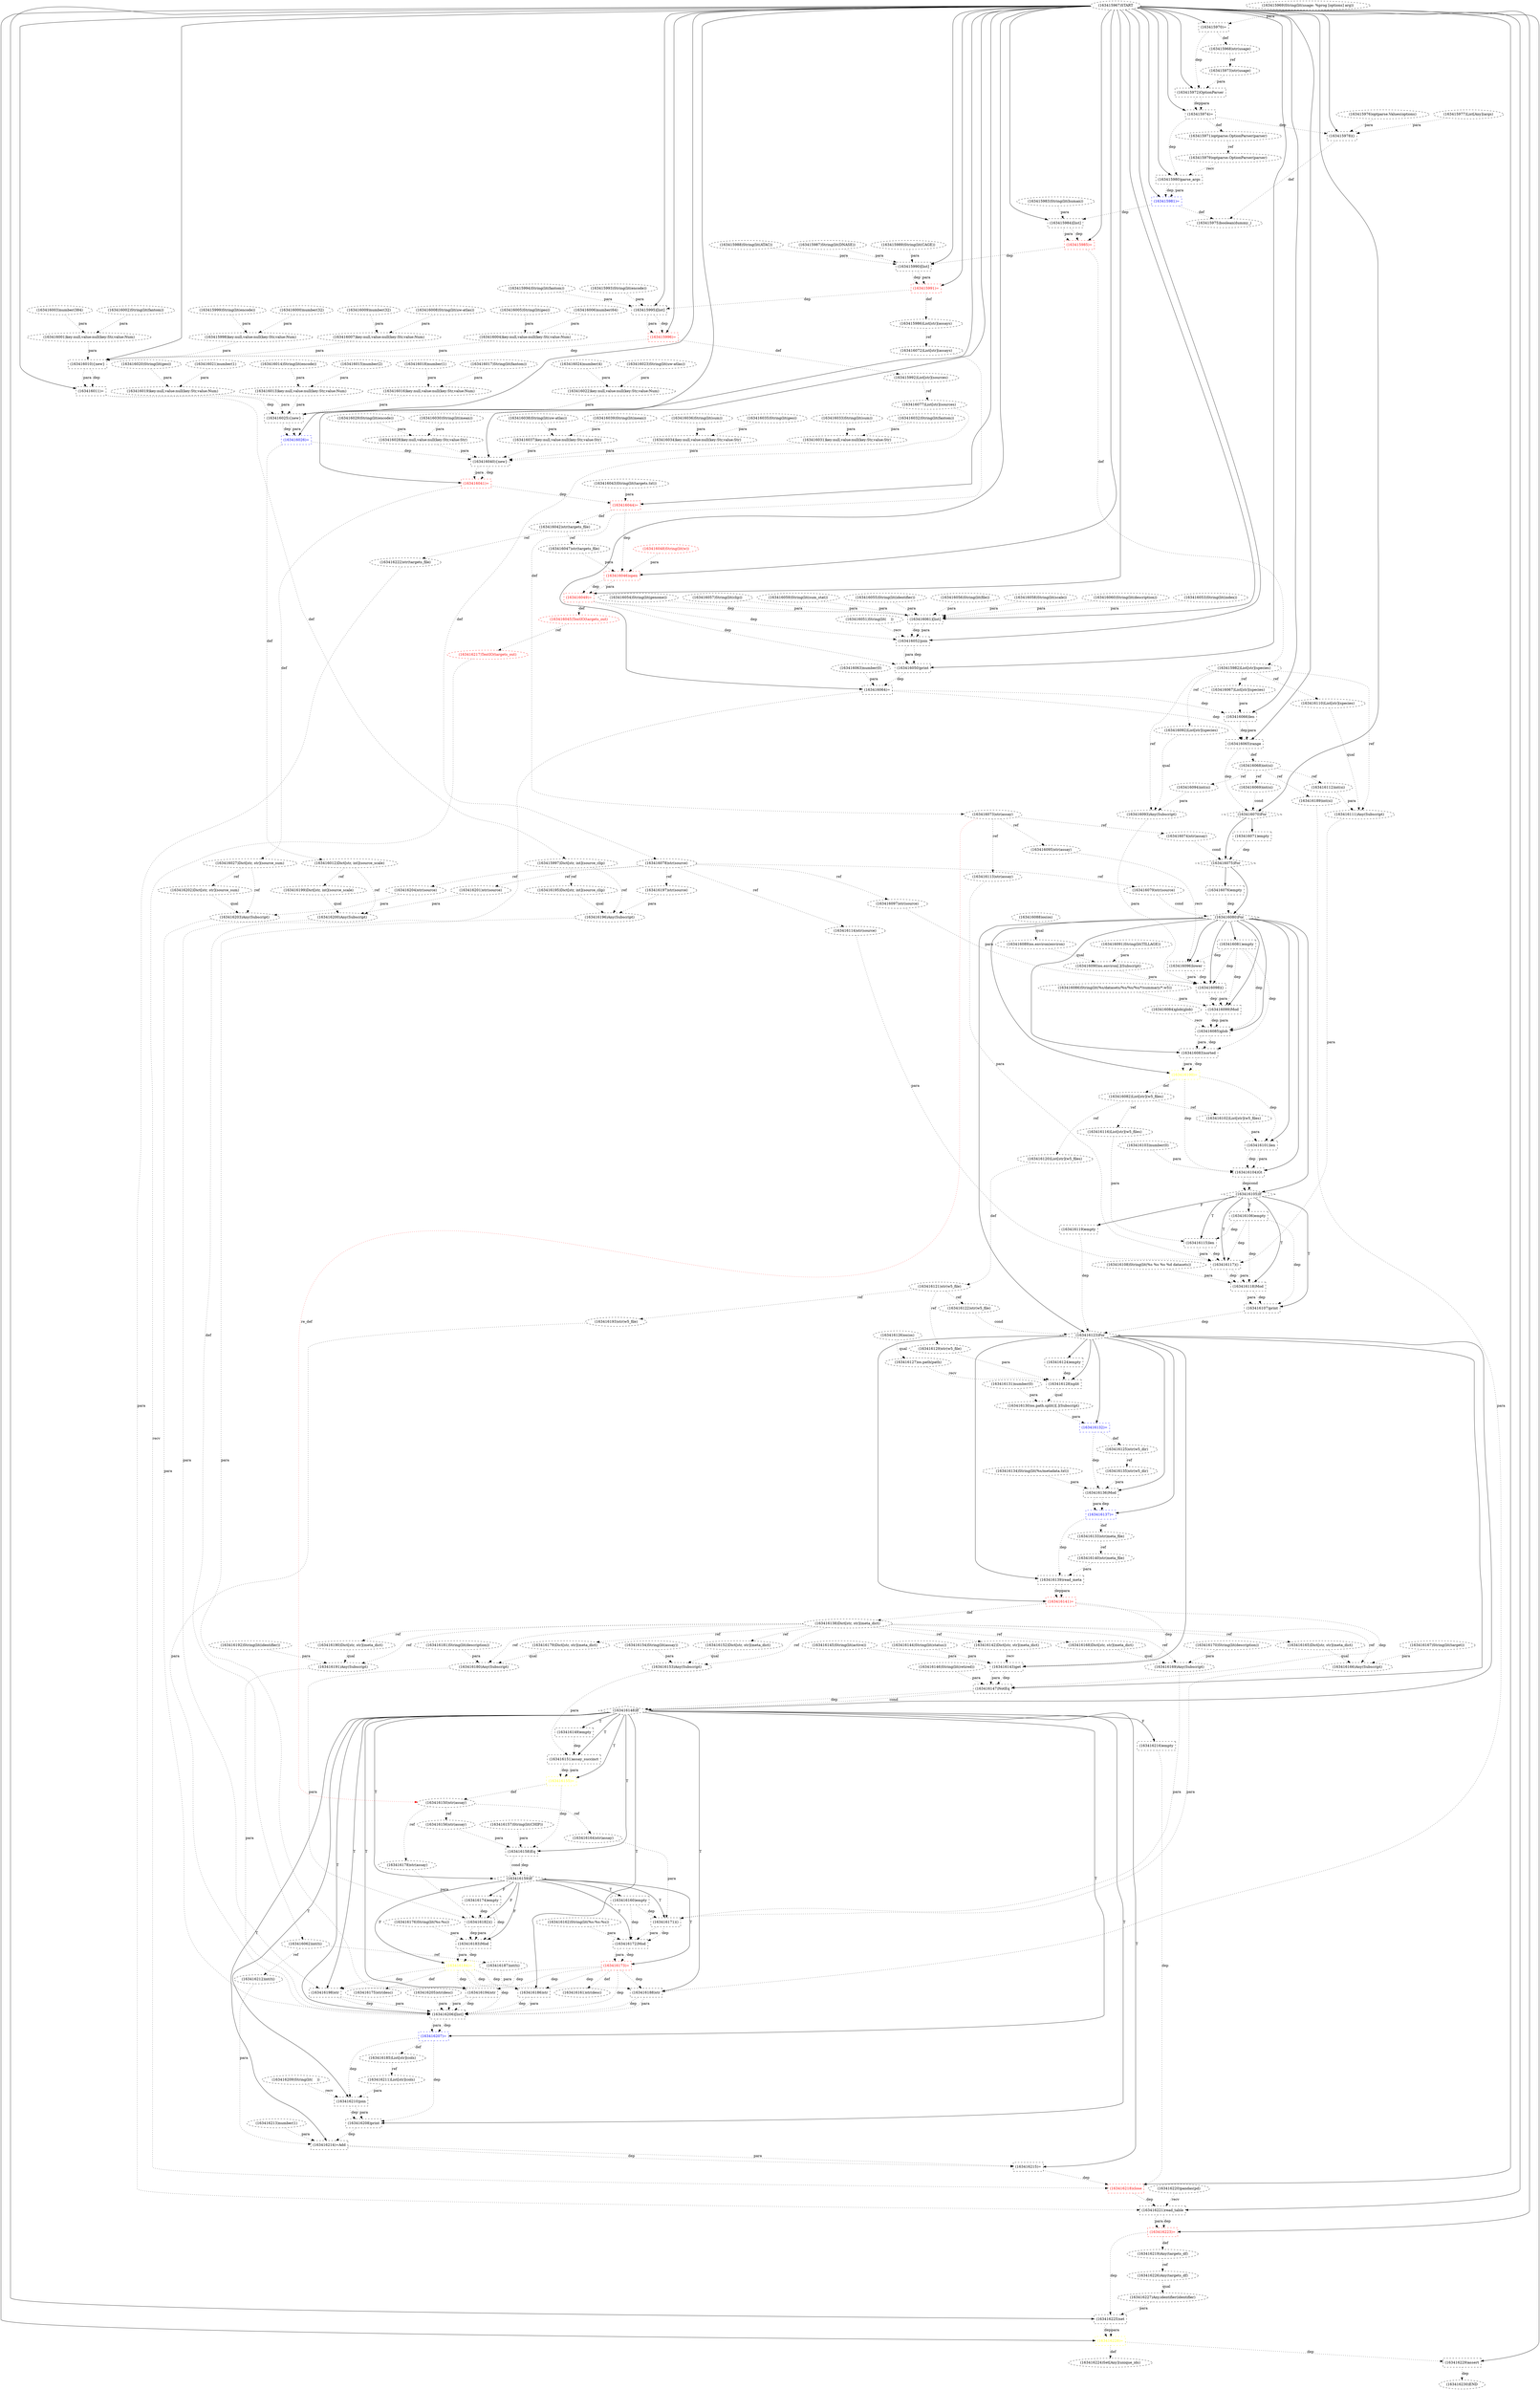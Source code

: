 digraph G {
1 [label="(163416020)String(lit(geo))" shape=ellipse style=dashed]
2 [label="(163416070)For" shape=diamond style=dashed]
3 [label="(163416229)assert" shape=box style=dashed]
4 [label="(163416043)String(lit(targets.txt))" shape=ellipse style=dashed]
5 [label="(163416192)String(lit(identifier))" shape=ellipse style=dashed]
6 [label="(163416214)=Add" shape=box style=dashed]
7 [label="(163416108)String(lit(%s %s %s %d datasets))" shape=ellipse style=dashed]
8 [label="(163416226)Any(targets_df)" shape=ellipse style=dashed]
9 [label="(163416133)str(meta_file)" shape=ellipse style=dashed]
10 [label="(163416169)Any(Subscript)" shape=ellipse style=dashed]
11 [label="(163415977)List[Any](args)" shape=ellipse style=dashed]
12 [label="(163416054)String(lit(genome))" shape=ellipse style=dashed]
13 [label="(163416101)len" shape=box style=dashed]
14 [label="(163416176)String(lit(%s:%s))" shape=ellipse style=dashed]
15 [label="(163416208)print" shape=box style=dashed]
16 [label="(163416224)Set[Any](unique_ids)" shape=ellipse style=dashed]
17 [label="(163416037)key:null,value:null(key:Str,value:Str)" shape=ellipse style=dashed]
18 [label="(163416137)=" shape=box style=dashed color=blue fontcolor=blue]
19 [label="(163416143)get" shape=box style=dashed]
20 [label="(163416022)key:null,value:null(key:Str,value:Num)" shape=ellipse style=dashed]
21 [label="(163416031)key:null,value:null(key:Str,value:Str)" shape=ellipse style=dashed]
22 [label="(163415979)optparse.OptionParser(parser)" shape=ellipse style=dashed]
23 [label="(163416041)=" shape=box style=dashed color=red fontcolor=red]
24 [label="(163416062)int(ti)" shape=ellipse style=dashed]
25 [label="(163416044)=" shape=box style=dashed color=red fontcolor=red]
26 [label="(163416098)()" shape=box style=dashed]
27 [label="(163416170)String(lit(description))" shape=ellipse style=dashed]
28 [label="(163415972)OptionParser" shape=box style=dashed]
29 [label="(163416180)Any(Subscript)" shape=ellipse style=dashed]
30 [label="(163416198)str" shape=box style=dashed]
31 [label="(163416057)String(lit(clip))" shape=ellipse style=dashed]
32 [label="(163416067)List[str](species)" shape=ellipse style=dashed]
33 [label="(163415993)String(lit(encode))" shape=ellipse style=dashed]
34 [label="(163416182)()" shape=box style=dashed]
35 [label="(163416140)str(meta_file)" shape=ellipse style=dashed]
36 [label="(163416059)String(lit(sum_stat))" shape=ellipse style=dashed]
37 [label="(163416121)str(w5_file)" shape=ellipse style=dashed]
38 [label="(163416171)()" shape=box style=dashed]
39 [label="(163416099)Mod" shape=box style=dashed]
40 [label="(163416186)str" shape=box style=dashed]
41 [label="(163416009)number(32)" shape=ellipse style=dashed]
42 [label="(163415997)Dict[str, int](source_clip)" shape=ellipse style=dashed]
43 [label="(163415967)START" style=dashed]
44 [label="(163416093)Any(Subscript)" shape=ellipse style=dashed]
45 [label="(163415971)optparse.OptionParser(parser)" shape=ellipse style=dashed]
46 [label="(163416202)Dict[str, str](source_sum)" shape=ellipse style=dashed]
47 [label="(163416127)os.path(path)" shape=ellipse style=dashed]
48 [label="(163416201)str(source)" shape=ellipse style=dashed]
49 [label="(163416024)number(4)" shape=ellipse style=dashed]
50 [label="(163416117)()" shape=box style=dashed]
51 [label="(163416081)empty" shape=box style=dashed]
52 [label="(163416191)Any(Subscript)" shape=ellipse style=dashed]
53 [label="(163416090)os.environ[.](Subscript)" shape=ellipse style=dashed]
54 [label="(163416118)Mod" shape=box style=dashed]
55 [label="(163416089)os.environ(environ)" shape=ellipse style=dashed]
56 [label="(163416051)String(lit(	))" shape=ellipse style=dashed]
57 [label="(163416028)key:null,value:null(key:Str,value:Str)" shape=ellipse style=dashed]
58 [label="(163416148)If" shape=diamond style=dashed]
59 [label="(163416035)String(lit(geo))" shape=ellipse style=dashed]
60 [label="(163416188)str" shape=box style=dashed]
61 [label="(163416097)str(source)" shape=ellipse style=dashed]
62 [label="(163416068)int(si)" shape=ellipse style=dashed]
63 [label="(163416027)Dict[str, str](source_sum)" shape=ellipse style=dashed]
64 [label="(163416149)empty" shape=box style=dashed]
65 [label="(163416104)Gt" shape=box style=dashed]
66 [label="(163416023)String(lit(uw-atlas))" shape=ellipse style=dashed]
67 [label="(163416227)Any.identifier(identifier)" shape=ellipse style=dashed]
68 [label="(163416209)String(lit(	))" shape=ellipse style=dashed]
69 [label="(163416146)String(lit(retired))" shape=ellipse style=dashed]
70 [label="(163416142)Dict[str, str](meta_dict)" shape=ellipse style=dashed]
71 [label="(163416112)int(si)" shape=ellipse style=dashed]
72 [label="(163416203)Any(Subscript)" shape=ellipse style=dashed]
73 [label="(163416150)str(assay)" shape=ellipse style=dashed]
74 [label="(163415999)String(lit(encode))" shape=ellipse style=dashed]
75 [label="(163416110)List[str](species)" shape=ellipse style=dashed]
76 [label="(163416187)int(ti)" shape=ellipse style=dashed]
77 [label="(163415970)=" shape=box style=dashed color=black fontcolor=black]
78 [label="(163416126)os(os)" shape=ellipse style=dashed]
79 [label="(163416158)Eq" shape=box style=dashed]
80 [label="(163416131)number(0)" shape=ellipse style=dashed]
81 [label="(163416218)close" shape=box style=dashed color=red fontcolor=red]
82 [label="(163416046)open" shape=box style=dashed color=red fontcolor=red]
83 [label="(163416050)print" shape=box style=dashed]
84 [label="(163416217)TextIO(targets_out)" shape=ellipse style=dashed color=red fontcolor=red]
85 [label="(163416172)Mod" shape=box style=dashed]
86 [label="(163416018)number(1)" shape=ellipse style=dashed]
87 [label="(163415988)String(lit(ATAC))" shape=ellipse style=dashed]
88 [label="(163416077)List[str](sources)" shape=ellipse style=dashed]
89 [label="(163416039)String(lit(mean))" shape=ellipse style=dashed]
90 [label="(163416228)=" shape=box style=dashed color=yellow fontcolor=yellow]
91 [label="(163416094)int(si)" shape=ellipse style=dashed]
92 [label="(163416130)os.path.split()[.](Subscript)" shape=ellipse style=dashed]
93 [label="(163416066)len" shape=box style=dashed]
94 [label="(163416154)String(lit(assay))" shape=ellipse style=dashed]
95 [label="(163416179)Dict[str, str](meta_dict)" shape=ellipse style=dashed]
96 [label="(163416136)Mod" shape=box style=dashed]
97 [label="(163416138)Dict[str, str](meta_dict)" shape=ellipse style=dashed]
98 [label="(163416206)[list]" shape=box style=dashed]
99 [label="(163415973)str(usage)" shape=ellipse style=dashed]
100 [label="(163416162)String(lit(%s:%s:%s))" shape=ellipse style=dashed]
101 [label="(163416164)str(assay)" shape=ellipse style=dashed]
102 [label="(163416026)=" shape=box style=dashed color=blue fontcolor=blue]
103 [label="(163416212)int(ti)" shape=ellipse style=dashed]
104 [label="(163416049)=" shape=box style=dashed color=red fontcolor=red]
105 [label="(163416103)number(0)" shape=ellipse style=dashed]
106 [label="(163416014)String(lit(encode))" shape=ellipse style=dashed]
107 [label="(163415983)String(lit(human))" shape=ellipse style=dashed]
108 [label="(163416196)Any(Subscript)" shape=ellipse style=dashed]
109 [label="(163416168)Dict[str, str](meta_dict)" shape=ellipse style=dashed]
110 [label="(163415982)List[str](species)" shape=ellipse style=dashed]
111 [label="(163416047)str(targets_file)" shape=ellipse style=dashed]
112 [label="(163415987)String(lit(DNASE))" shape=ellipse style=dashed]
113 [label="(163416145)String(lit(active))" shape=ellipse style=dashed]
114 [label="(163416161)str(desc)" shape=ellipse style=dashed]
115 [label="(163415991)=" shape=box style=dashed color=red fontcolor=red]
116 [label="(163416021)number(1)" shape=ellipse style=dashed]
117 [label="(163416034)key:null,value:null(key:Str,value:Str)" shape=ellipse style=dashed]
118 [label="(163416156)str(assay)" shape=ellipse style=dashed]
119 [label="(163415990)[list]" shape=box style=dashed]
120 [label="(163416119)empty" shape=box style=dashed]
121 [label="(163416213)number(1)" shape=ellipse style=dashed]
122 [label="(163416071)empty" shape=box style=dashed]
123 [label="(163416025){new}" shape=box style=dashed]
124 [label="(163416076)empty" shape=box style=dashed]
125 [label="(163416116)List[str](w5_files)" shape=ellipse style=dashed]
126 [label="(163416193)str(w5_file)" shape=ellipse style=dashed]
127 [label="(163416159)If" shape=diamond style=dashed]
128 [label="(163416185)List[str](cols)" shape=ellipse style=dashed]
129 [label="(163416128)split" shape=box style=dashed]
130 [label="(163416219)Any(targets_df)" shape=ellipse style=dashed]
131 [label="(163415974)=" shape=box style=dashed color=black fontcolor=black]
132 [label="(163416166)Any(Subscript)" shape=ellipse style=dashed]
133 [label="(163416088)os(os)" shape=ellipse style=dashed]
134 [label="(163416086)String(lit(%s/datasets/%s/%s/%s/*/summary/*.w5))" shape=ellipse style=dashed]
135 [label="(163416080)For" shape=diamond style=dashed]
136 [label="(163416113)str(assay)" shape=ellipse style=dashed]
137 [label="(163416190)Dict[str, str](meta_dict)" shape=ellipse style=dashed]
138 [label="(163415984)[list]" shape=box style=dashed]
139 [label="(163416055)String(lit(identifier))" shape=ellipse style=dashed]
140 [label="(163416032)String(lit(fantom))" shape=ellipse style=dashed]
141 [label="(163416197)str(source)" shape=ellipse style=dashed]
142 [label="(163416074)str(assay)" shape=ellipse style=dashed]
143 [label="(163416199)Dict[str, int](source_scale)" shape=ellipse style=dashed]
144 [label="(163416082)List[str](w5_files)" shape=ellipse style=dashed]
145 [label="(163416204)str(source)" shape=ellipse style=dashed]
146 [label="(163416072)List[str](assays)" shape=ellipse style=dashed]
147 [label="(163416211)List[str](cols)" shape=ellipse style=dashed]
148 [label="(163416056)String(lit(file))" shape=ellipse style=dashed]
149 [label="(163416111)Any(Subscript)" shape=ellipse style=dashed]
150 [label="(163416184)=" shape=box style=dashed color=yellow fontcolor=yellow]
151 [label="(163416012)Dict[str, int](source_scale)" shape=ellipse style=dashed]
152 [label="(163416132)=" shape=box style=dashed color=blue fontcolor=blue]
153 [label="(163416036)String(lit(sum))" shape=ellipse style=dashed]
154 [label="(163416078)str(source)" shape=ellipse style=dashed]
155 [label="(163416030)String(lit(mean))" shape=ellipse style=dashed]
156 [label="(163416019)key:null,value:null(key:Str,value:Num)" shape=ellipse style=dashed]
157 [label="(163416040){new}" shape=box style=dashed]
158 [label="(163416007)key:null,value:null(key:Str,value:Num)" shape=ellipse style=dashed]
159 [label="(163416061)[list]" shape=box style=dashed]
160 [label="(163416052)join" shape=box style=dashed]
161 [label="(163415975)boolean(dummy_)" shape=ellipse style=dashed]
162 [label="(163416058)String(lit(scale))" shape=ellipse style=dashed]
163 [label="(163416084)glob(glob)" shape=ellipse style=dashed]
164 [label="(163415996)=" shape=box style=dashed color=red fontcolor=red]
165 [label="(163416173)=" shape=box style=dashed color=red fontcolor=red]
166 [label="(163416013)key:null,value:null(key:Str,value:Num)" shape=ellipse style=dashed]
167 [label="(163416200)Any(Subscript)" shape=ellipse style=dashed]
168 [label="(163415968)str(usage)" shape=ellipse style=dashed]
169 [label="(163416195)Dict[str, int](source_clip)" shape=ellipse style=dashed]
170 [label="(163416033)String(lit(sum))" shape=ellipse style=dashed]
171 [label="(163416006)number(64)" shape=ellipse style=dashed]
172 [label="(163416107)print" shape=box style=dashed]
173 [label="(163415989)String(lit(CAGE))" shape=ellipse style=dashed]
174 [label="(163416205)str(desc)" shape=ellipse style=dashed]
175 [label="(163416151)assay_succinct" shape=box style=dashed]
176 [label="(163415980)parse_args" shape=box style=dashed]
177 [label="(163416085)glob" shape=box style=dashed]
178 [label="(163415978)()" shape=box style=dashed]
179 [label="(163416008)String(lit(uw-atlas))" shape=ellipse style=dashed]
180 [label="(163416144)String(lit(status))" shape=ellipse style=dashed]
181 [label="(163416167)String(lit(target))" shape=ellipse style=dashed]
182 [label="(163416003)number(384)" shape=ellipse style=dashed]
183 [label="(163416102)List[str](w5_files)" shape=ellipse style=dashed]
184 [label="(163415969)String(lit(usage: %prog [options] arg))" shape=ellipse style=dashed]
185 [label="(163416063)number(0)" shape=ellipse style=dashed]
186 [label="(163416122)str(w5_file)" shape=ellipse style=dashed]
187 [label="(163416069)int(si)" shape=ellipse style=dashed]
188 [label="(163416095)str(assay)" shape=ellipse style=dashed]
189 [label="(163416181)String(lit(description))" shape=ellipse style=dashed]
190 [label="(163416115)len" shape=box style=dashed]
191 [label="(163416073)str(assay)" shape=ellipse style=dashed]
192 [label="(163416000)number(32)" shape=ellipse style=dashed]
193 [label="(163416029)String(lit(encode))" shape=ellipse style=dashed]
194 [label="(163416048)String(lit(w))" shape=ellipse style=dashed color=red fontcolor=red]
195 [label="(163416079)str(source)" shape=ellipse style=dashed]
196 [label="(163416114)str(source)" shape=ellipse style=dashed]
197 [label="(163416060)String(lit(description))" shape=ellipse style=dashed]
198 [label="(163416053)String(lit(index))" shape=ellipse style=dashed]
199 [label="(163416064)=" shape=box style=dashed color=black fontcolor=black]
200 [label="(163416075)For" shape=diamond style=dashed]
201 [label="(163416123)For" shape=diamond style=dashed]
202 [label="(163416120)List[str](w5_files)" shape=ellipse style=dashed]
203 [label="(163416216)empty" shape=box style=dashed]
204 [label="(163416038)String(lit(uw-atlas))" shape=ellipse style=dashed]
205 [label="(163416220)pandas(pd)" shape=ellipse style=dashed]
206 [label="(163416178)str(assay)" shape=ellipse style=dashed]
207 [label="(163416221)read_table" shape=box style=dashed]
208 [label="(163416124)empty" shape=box style=dashed]
209 [label="(163416194)str" shape=box style=dashed]
210 [label="(163416100)=" shape=box style=dashed color=yellow fontcolor=yellow]
211 [label="(163416092)List[str](species)" shape=ellipse style=dashed]
212 [label="(163416153)Any(Subscript)" shape=ellipse style=dashed]
213 [label="(163416015)number(2)" shape=ellipse style=dashed]
214 [label="(163416016)key:null,value:null(key:Str,value:Num)" shape=ellipse style=dashed]
215 [label="(163415981)=" shape=box style=dashed color=blue fontcolor=blue]
216 [label="(163416105)If" shape=diamond style=dashed]
217 [label="(163416042)str(targets_file)" shape=ellipse style=dashed]
218 [label="(163416134)String(lit(%s/metadata.txt))" shape=ellipse style=dashed]
219 [label="(163415985)=" shape=box style=dashed color=red fontcolor=red]
220 [label="(163416141)=" shape=box style=dashed color=red fontcolor=red]
221 [label="(163416152)Dict[str, str](meta_dict)" shape=ellipse style=dashed]
222 [label="(163416096)lower" shape=box style=dashed]
223 [label="(163415995)[list]" shape=box style=dashed]
224 [label="(163416005)String(lit(geo))" shape=ellipse style=dashed]
225 [label="(163416083)sorted" shape=box style=dashed]
226 [label="(163416174)empty" shape=box style=dashed]
227 [label="(163416004)key:null,value:null(key:Str,value:Num)" shape=ellipse style=dashed]
228 [label="(163416230)END" style=dashed]
229 [label="(163416011)=" shape=box style=dashed color=black fontcolor=black]
230 [label="(163416045)TextIO(targets_out)" shape=ellipse style=dashed color=red fontcolor=red]
231 [label="(163415976)optparse.Values(options)" shape=ellipse style=dashed]
232 [label="(163416160)empty" shape=box style=dashed]
233 [label="(163416165)Dict[str, str](meta_dict)" shape=ellipse style=dashed]
234 [label="(163416215)=" shape=box style=dashed]
235 [label="(163416002)String(lit(fantom))" shape=ellipse style=dashed]
236 [label="(163416139)read_meta" shape=box style=dashed]
237 [label="(163416010){new}" shape=box style=dashed]
238 [label="(163416091)String(lit(TILLAGE))" shape=ellipse style=dashed]
239 [label="(163415986)List[str](assays)" shape=ellipse style=dashed]
240 [label="(163416155)=" shape=box style=dashed color=yellow fontcolor=yellow]
241 [label="(163416222)str(targets_file)" shape=ellipse style=dashed]
242 [label="(163415992)List[str](sources)" shape=ellipse style=dashed]
243 [label="(163416106)empty" shape=box style=dashed]
244 [label="(163416129)str(w5_file)" shape=ellipse style=dashed]
245 [label="(163416001)key:null,value:null(key:Str,value:Num)" shape=ellipse style=dashed]
246 [label="(163416157)String(lit(CHIP))" shape=ellipse style=dashed]
247 [label="(163416207)=" shape=box style=dashed color=blue fontcolor=blue]
248 [label="(163416147)NotEq" shape=box style=dashed]
249 [label="(163415994)String(lit(fantom))" shape=ellipse style=dashed]
250 [label="(163416183)Mod" shape=box style=dashed]
251 [label="(163416175)str(desc)" shape=ellipse style=dashed]
252 [label="(163416017)String(lit(fantom))" shape=ellipse style=dashed]
253 [label="(163416210)join" shape=box style=dashed]
254 [label="(163416135)str(w5_dir)" shape=ellipse style=dashed]
255 [label="(163416225)set" shape=box style=dashed]
256 [label="(163415998)key:null,value:null(key:Str,value:Num)" shape=ellipse style=dashed]
257 [label="(163416065)range" shape=box style=dashed]
258 [label="(163416189)int(si)" shape=ellipse style=dashed]
259 [label="(163416125)str(w5_dir)" shape=ellipse style=dashed]
260 [label="(163416223)=" shape=box style=dashed color=red fontcolor=red]
43 -> 2 [label="" style=solid];
257 -> 2 [label="dep" style=dotted];
187 -> 2 [label="cond" style=dotted];
43 -> 3 [label="" style=solid];
90 -> 3 [label="dep" style=dotted];
58 -> 6 [label="T"];
103 -> 6 [label="para" style=dotted];
121 -> 6 [label="para" style=dotted];
15 -> 6 [label="dep" style=dotted];
130 -> 8 [label="ref" style=dotted];
18 -> 9 [label="def" style=dotted];
109 -> 10 [label="qual" style=dotted];
27 -> 10 [label="para" style=dotted];
97 -> 10 [label="ref" style=dotted];
135 -> 13 [label="" style=solid];
183 -> 13 [label="para" style=dotted];
210 -> 13 [label="dep" style=dotted];
58 -> 15 [label="T"];
253 -> 15 [label="dep" style=dotted];
253 -> 15 [label="para" style=dotted];
247 -> 15 [label="dep" style=dotted];
90 -> 16 [label="def" style=dotted];
204 -> 17 [label="para" style=dotted];
89 -> 17 [label="para" style=dotted];
201 -> 18 [label="" style=solid];
96 -> 18 [label="dep" style=dotted];
96 -> 18 [label="para" style=dotted];
201 -> 19 [label="" style=solid];
70 -> 19 [label="recv" style=dotted];
180 -> 19 [label="para" style=dotted];
113 -> 19 [label="para" style=dotted];
220 -> 19 [label="dep" style=dotted];
66 -> 20 [label="para" style=dotted];
49 -> 20 [label="para" style=dotted];
140 -> 21 [label="para" style=dotted];
170 -> 21 [label="para" style=dotted];
45 -> 22 [label="ref" style=dotted];
43 -> 23 [label="" style=solid];
157 -> 23 [label="dep" style=dotted];
157 -> 23 [label="para" style=dotted];
199 -> 24 [label="def" style=dotted];
43 -> 25 [label="" style=solid];
4 -> 25 [label="para" style=dotted];
23 -> 25 [label="dep" style=dotted];
135 -> 26 [label="" style=solid];
53 -> 26 [label="para" style=dotted];
44 -> 26 [label="para" style=dotted];
222 -> 26 [label="dep" style=dotted];
222 -> 26 [label="para" style=dotted];
61 -> 26 [label="para" style=dotted];
51 -> 26 [label="dep" style=dotted];
43 -> 28 [label="" style=solid];
99 -> 28 [label="para" style=dotted];
77 -> 28 [label="dep" style=dotted];
95 -> 29 [label="qual" style=dotted];
189 -> 29 [label="para" style=dotted];
97 -> 29 [label="ref" style=dotted];
58 -> 30 [label="T"];
167 -> 30 [label="para" style=dotted];
165 -> 30 [label="dep" style=dotted];
150 -> 30 [label="dep" style=dotted];
110 -> 32 [label="ref" style=dotted];
127 -> 34 [label="F"];
206 -> 34 [label="para" style=dotted];
29 -> 34 [label="para" style=dotted];
226 -> 34 [label="dep" style=dotted];
9 -> 35 [label="ref" style=dotted];
202 -> 37 [label="def" style=dotted];
127 -> 38 [label="T"];
101 -> 38 [label="para" style=dotted];
132 -> 38 [label="para" style=dotted];
10 -> 38 [label="para" style=dotted];
232 -> 38 [label="dep" style=dotted];
135 -> 39 [label="" style=solid];
134 -> 39 [label="para" style=dotted];
26 -> 39 [label="dep" style=dotted];
26 -> 39 [label="para" style=dotted];
51 -> 39 [label="dep" style=dotted];
58 -> 40 [label="T"];
76 -> 40 [label="para" style=dotted];
165 -> 40 [label="dep" style=dotted];
150 -> 40 [label="dep" style=dotted];
229 -> 42 [label="def" style=dotted];
211 -> 44 [label="qual" style=dotted];
91 -> 44 [label="para" style=dotted];
110 -> 44 [label="ref" style=dotted];
131 -> 45 [label="def" style=dotted];
63 -> 46 [label="ref" style=dotted];
78 -> 47 [label="qual" style=dotted];
154 -> 48 [label="ref" style=dotted];
216 -> 50 [label="T"];
149 -> 50 [label="para" style=dotted];
136 -> 50 [label="para" style=dotted];
196 -> 50 [label="para" style=dotted];
190 -> 50 [label="dep" style=dotted];
190 -> 50 [label="para" style=dotted];
243 -> 50 [label="dep" style=dotted];
135 -> 51 [label="" style=solid];
137 -> 52 [label="qual" style=dotted];
5 -> 52 [label="para" style=dotted];
97 -> 52 [label="ref" style=dotted];
55 -> 53 [label="qual" style=dotted];
238 -> 53 [label="para" style=dotted];
216 -> 54 [label="T"];
7 -> 54 [label="para" style=dotted];
50 -> 54 [label="dep" style=dotted];
50 -> 54 [label="para" style=dotted];
243 -> 54 [label="dep" style=dotted];
133 -> 55 [label="qual" style=dotted];
193 -> 57 [label="para" style=dotted];
155 -> 57 [label="para" style=dotted];
201 -> 58 [label="" style=solid];
248 -> 58 [label="dep" style=dotted];
248 -> 58 [label="cond" style=dotted];
58 -> 60 [label="T"];
258 -> 60 [label="para" style=dotted];
165 -> 60 [label="dep" style=dotted];
150 -> 60 [label="dep" style=dotted];
154 -> 61 [label="ref" style=dotted];
257 -> 62 [label="def" style=dotted];
23 -> 63 [label="def" style=dotted];
58 -> 64 [label="T"];
135 -> 65 [label="" style=solid];
13 -> 65 [label="dep" style=dotted];
13 -> 65 [label="para" style=dotted];
105 -> 65 [label="para" style=dotted];
210 -> 65 [label="dep" style=dotted];
8 -> 67 [label="qual" style=dotted];
97 -> 70 [label="ref" style=dotted];
62 -> 71 [label="ref" style=dotted];
46 -> 72 [label="qual" style=dotted];
145 -> 72 [label="para" style=dotted];
63 -> 72 [label="ref" style=dotted];
240 -> 73 [label="def" style=dotted];
191 -> 73 [label="re_def" style=dotted color=red];
110 -> 75 [label="ref" style=dotted];
24 -> 76 [label="ref" style=dotted];
43 -> 77 [label="" style=solid];
184 -> 77 [label="para" style=dotted];
58 -> 79 [label="T"];
118 -> 79 [label="para" style=dotted];
246 -> 79 [label="para" style=dotted];
240 -> 79 [label="dep" style=dotted];
43 -> 81 [label="" style=solid];
84 -> 81 [label="recv" style=dotted];
203 -> 81 [label="dep" style=dotted];
234 -> 81 [label="dep" style=dotted];
43 -> 82 [label="" style=solid];
111 -> 82 [label="para" style=dotted];
194 -> 82 [label="para" style=dotted];
25 -> 82 [label="dep" style=dotted];
43 -> 83 [label="" style=solid];
160 -> 83 [label="dep" style=dotted];
160 -> 83 [label="para" style=dotted];
104 -> 83 [label="dep" style=dotted];
230 -> 84 [label="ref" style=dotted];
127 -> 85 [label="T"];
100 -> 85 [label="para" style=dotted];
38 -> 85 [label="dep" style=dotted];
38 -> 85 [label="para" style=dotted];
232 -> 85 [label="dep" style=dotted];
242 -> 88 [label="ref" style=dotted];
43 -> 90 [label="" style=solid];
255 -> 90 [label="dep" style=dotted];
255 -> 90 [label="para" style=dotted];
62 -> 91 [label="ref" style=dotted];
129 -> 92 [label="qual" style=dotted];
80 -> 92 [label="para" style=dotted];
43 -> 93 [label="" style=solid];
32 -> 93 [label="para" style=dotted];
199 -> 93 [label="dep" style=dotted];
97 -> 95 [label="ref" style=dotted];
201 -> 96 [label="" style=solid];
218 -> 96 [label="para" style=dotted];
254 -> 96 [label="para" style=dotted];
152 -> 96 [label="dep" style=dotted];
220 -> 97 [label="def" style=dotted];
58 -> 98 [label="T"];
40 -> 98 [label="dep" style=dotted];
40 -> 98 [label="para" style=dotted];
60 -> 98 [label="dep" style=dotted];
60 -> 98 [label="para" style=dotted];
52 -> 98 [label="para" style=dotted];
126 -> 98 [label="para" style=dotted];
209 -> 98 [label="dep" style=dotted];
209 -> 98 [label="para" style=dotted];
30 -> 98 [label="dep" style=dotted];
30 -> 98 [label="para" style=dotted];
72 -> 98 [label="para" style=dotted];
174 -> 98 [label="para" style=dotted];
165 -> 98 [label="dep" style=dotted];
150 -> 98 [label="dep" style=dotted];
168 -> 99 [label="ref" style=dotted];
73 -> 101 [label="ref" style=dotted];
43 -> 102 [label="" style=solid];
123 -> 102 [label="dep" style=dotted];
123 -> 102 [label="para" style=dotted];
24 -> 103 [label="ref" style=dotted];
43 -> 104 [label="" style=solid];
82 -> 104 [label="dep" style=dotted];
82 -> 104 [label="para" style=dotted];
169 -> 108 [label="qual" style=dotted];
141 -> 108 [label="para" style=dotted];
42 -> 108 [label="ref" style=dotted];
97 -> 109 [label="ref" style=dotted];
219 -> 110 [label="def" style=dotted];
217 -> 111 [label="ref" style=dotted];
165 -> 114 [label="def" style=dotted];
43 -> 115 [label="" style=solid];
119 -> 115 [label="dep" style=dotted];
119 -> 115 [label="para" style=dotted];
59 -> 117 [label="para" style=dotted];
153 -> 117 [label="para" style=dotted];
73 -> 118 [label="ref" style=dotted];
43 -> 119 [label="" style=solid];
112 -> 119 [label="para" style=dotted];
87 -> 119 [label="para" style=dotted];
173 -> 119 [label="para" style=dotted];
219 -> 119 [label="dep" style=dotted];
216 -> 120 [label="F"];
2 -> 122 [label="" style=solid];
43 -> 123 [label="" style=solid];
166 -> 123 [label="para" style=dotted];
214 -> 123 [label="para" style=dotted];
156 -> 123 [label="para" style=dotted];
20 -> 123 [label="para" style=dotted];
229 -> 123 [label="dep" style=dotted];
200 -> 124 [label="" style=solid];
144 -> 125 [label="ref" style=dotted];
37 -> 126 [label="ref" style=dotted];
58 -> 127 [label="T"];
79 -> 127 [label="dep" style=dotted];
79 -> 127 [label="cond" style=dotted];
247 -> 128 [label="def" style=dotted];
201 -> 129 [label="" style=solid];
47 -> 129 [label="recv" style=dotted];
244 -> 129 [label="para" style=dotted];
208 -> 129 [label="dep" style=dotted];
260 -> 130 [label="def" style=dotted];
43 -> 131 [label="" style=solid];
28 -> 131 [label="dep" style=dotted];
28 -> 131 [label="para" style=dotted];
233 -> 132 [label="qual" style=dotted];
181 -> 132 [label="para" style=dotted];
97 -> 132 [label="ref" style=dotted];
200 -> 135 [label="" style=solid];
195 -> 135 [label="cond" style=dotted];
124 -> 135 [label="dep" style=dotted];
191 -> 136 [label="ref" style=dotted];
97 -> 137 [label="ref" style=dotted];
43 -> 138 [label="" style=solid];
107 -> 138 [label="para" style=dotted];
215 -> 138 [label="dep" style=dotted];
154 -> 141 [label="ref" style=dotted];
191 -> 142 [label="ref" style=dotted];
151 -> 143 [label="ref" style=dotted];
210 -> 144 [label="def" style=dotted];
154 -> 145 [label="ref" style=dotted];
239 -> 146 [label="ref" style=dotted];
128 -> 147 [label="ref" style=dotted];
75 -> 149 [label="qual" style=dotted];
71 -> 149 [label="para" style=dotted];
110 -> 149 [label="ref" style=dotted];
127 -> 150 [label="F"];
250 -> 150 [label="dep" style=dotted];
250 -> 150 [label="para" style=dotted];
102 -> 151 [label="def" style=dotted];
201 -> 152 [label="" style=solid];
92 -> 152 [label="para" style=dotted];
88 -> 154 [label="def" style=dotted];
1 -> 156 [label="para" style=dotted];
116 -> 156 [label="para" style=dotted];
43 -> 157 [label="" style=solid];
57 -> 157 [label="para" style=dotted];
21 -> 157 [label="para" style=dotted];
117 -> 157 [label="para" style=dotted];
17 -> 157 [label="para" style=dotted];
102 -> 157 [label="dep" style=dotted];
179 -> 158 [label="para" style=dotted];
41 -> 158 [label="para" style=dotted];
43 -> 159 [label="" style=solid];
198 -> 159 [label="para" style=dotted];
12 -> 159 [label="para" style=dotted];
139 -> 159 [label="para" style=dotted];
148 -> 159 [label="para" style=dotted];
31 -> 159 [label="para" style=dotted];
162 -> 159 [label="para" style=dotted];
36 -> 159 [label="para" style=dotted];
197 -> 159 [label="para" style=dotted];
104 -> 159 [label="dep" style=dotted];
43 -> 160 [label="" style=solid];
56 -> 160 [label="recv" style=dotted];
159 -> 160 [label="dep" style=dotted];
159 -> 160 [label="para" style=dotted];
104 -> 160 [label="dep" style=dotted];
178 -> 161 [label="def" style=dotted];
215 -> 161 [label="def" style=dotted];
43 -> 164 [label="" style=solid];
223 -> 164 [label="dep" style=dotted];
223 -> 164 [label="para" style=dotted];
127 -> 165 [label="T"];
85 -> 165 [label="dep" style=dotted];
85 -> 165 [label="para" style=dotted];
106 -> 166 [label="para" style=dotted];
213 -> 166 [label="para" style=dotted];
143 -> 167 [label="qual" style=dotted];
48 -> 167 [label="para" style=dotted];
151 -> 167 [label="ref" style=dotted];
77 -> 168 [label="def" style=dotted];
42 -> 169 [label="ref" style=dotted];
216 -> 172 [label="T"];
54 -> 172 [label="dep" style=dotted];
54 -> 172 [label="para" style=dotted];
243 -> 172 [label="dep" style=dotted];
58 -> 175 [label="T"];
212 -> 175 [label="para" style=dotted];
64 -> 175 [label="dep" style=dotted];
43 -> 176 [label="" style=solid];
22 -> 176 [label="recv" style=dotted];
131 -> 176 [label="dep" style=dotted];
135 -> 177 [label="" style=solid];
163 -> 177 [label="recv" style=dotted];
39 -> 177 [label="dep" style=dotted];
39 -> 177 [label="para" style=dotted];
51 -> 177 [label="dep" style=dotted];
43 -> 178 [label="" style=solid];
231 -> 178 [label="para" style=dotted];
11 -> 178 [label="para" style=dotted];
131 -> 178 [label="dep" style=dotted];
144 -> 183 [label="ref" style=dotted];
37 -> 186 [label="ref" style=dotted];
62 -> 187 [label="ref" style=dotted];
191 -> 188 [label="ref" style=dotted];
216 -> 190 [label="T"];
125 -> 190 [label="para" style=dotted];
243 -> 190 [label="dep" style=dotted];
146 -> 191 [label="def" style=dotted];
154 -> 195 [label="ref" style=dotted];
154 -> 196 [label="ref" style=dotted];
43 -> 199 [label="" style=solid];
185 -> 199 [label="para" style=dotted];
83 -> 199 [label="dep" style=dotted];
2 -> 200 [label="" style=solid];
142 -> 200 [label="cond" style=dotted];
122 -> 200 [label="dep" style=dotted];
135 -> 201 [label="" style=solid];
186 -> 201 [label="cond" style=dotted];
172 -> 201 [label="dep" style=dotted];
120 -> 201 [label="dep" style=dotted];
144 -> 202 [label="ref" style=dotted];
58 -> 203 [label="F"];
73 -> 206 [label="ref" style=dotted];
43 -> 207 [label="" style=solid];
205 -> 207 [label="recv" style=dotted];
241 -> 207 [label="para" style=dotted];
81 -> 207 [label="dep" style=dotted];
201 -> 208 [label="" style=solid];
58 -> 209 [label="T"];
108 -> 209 [label="para" style=dotted];
165 -> 209 [label="dep" style=dotted];
150 -> 209 [label="dep" style=dotted];
135 -> 210 [label="" style=solid];
225 -> 210 [label="dep" style=dotted];
225 -> 210 [label="para" style=dotted];
110 -> 211 [label="ref" style=dotted];
221 -> 212 [label="qual" style=dotted];
94 -> 212 [label="para" style=dotted];
97 -> 212 [label="ref" style=dotted];
252 -> 214 [label="para" style=dotted];
86 -> 214 [label="para" style=dotted];
43 -> 215 [label="" style=solid];
176 -> 215 [label="dep" style=dotted];
176 -> 215 [label="para" style=dotted];
135 -> 216 [label="" style=solid];
65 -> 216 [label="dep" style=dotted];
65 -> 216 [label="cond" style=dotted];
25 -> 217 [label="def" style=dotted];
43 -> 219 [label="" style=solid];
138 -> 219 [label="dep" style=dotted];
138 -> 219 [label="para" style=dotted];
201 -> 220 [label="" style=solid];
236 -> 220 [label="dep" style=dotted];
236 -> 220 [label="para" style=dotted];
97 -> 221 [label="ref" style=dotted];
135 -> 222 [label="" style=solid];
188 -> 222 [label="recv" style=dotted];
51 -> 222 [label="dep" style=dotted];
43 -> 223 [label="" style=solid];
33 -> 223 [label="para" style=dotted];
249 -> 223 [label="para" style=dotted];
115 -> 223 [label="dep" style=dotted];
135 -> 225 [label="" style=solid];
177 -> 225 [label="dep" style=dotted];
177 -> 225 [label="para" style=dotted];
51 -> 225 [label="dep" style=dotted];
127 -> 226 [label="F"];
224 -> 227 [label="para" style=dotted];
171 -> 227 [label="para" style=dotted];
3 -> 228 [label="dep" style=dotted];
43 -> 229 [label="" style=solid];
237 -> 229 [label="dep" style=dotted];
237 -> 229 [label="para" style=dotted];
104 -> 230 [label="def" style=dotted];
127 -> 232 [label="T"];
97 -> 233 [label="ref" style=dotted];
58 -> 234 [label="T"];
6 -> 234 [label="dep" style=dotted];
6 -> 234 [label="para" style=dotted];
201 -> 236 [label="" style=solid];
35 -> 236 [label="para" style=dotted];
18 -> 236 [label="dep" style=dotted];
43 -> 237 [label="" style=solid];
256 -> 237 [label="para" style=dotted];
245 -> 237 [label="para" style=dotted];
227 -> 237 [label="para" style=dotted];
158 -> 237 [label="para" style=dotted];
164 -> 237 [label="dep" style=dotted];
115 -> 239 [label="def" style=dotted];
58 -> 240 [label="T"];
175 -> 240 [label="dep" style=dotted];
175 -> 240 [label="para" style=dotted];
217 -> 241 [label="ref" style=dotted];
164 -> 242 [label="def" style=dotted];
216 -> 243 [label="T"];
37 -> 244 [label="ref" style=dotted];
235 -> 245 [label="para" style=dotted];
182 -> 245 [label="para" style=dotted];
58 -> 247 [label="T"];
98 -> 247 [label="dep" style=dotted];
98 -> 247 [label="para" style=dotted];
201 -> 248 [label="" style=solid];
19 -> 248 [label="dep" style=dotted];
19 -> 248 [label="para" style=dotted];
69 -> 248 [label="para" style=dotted];
220 -> 248 [label="dep" style=dotted];
127 -> 250 [label="F"];
14 -> 250 [label="para" style=dotted];
34 -> 250 [label="dep" style=dotted];
34 -> 250 [label="para" style=dotted];
226 -> 250 [label="dep" style=dotted];
150 -> 251 [label="def" style=dotted];
58 -> 253 [label="T"];
68 -> 253 [label="recv" style=dotted];
147 -> 253 [label="para" style=dotted];
247 -> 253 [label="dep" style=dotted];
259 -> 254 [label="ref" style=dotted];
43 -> 255 [label="" style=solid];
67 -> 255 [label="para" style=dotted];
260 -> 255 [label="dep" style=dotted];
74 -> 256 [label="para" style=dotted];
192 -> 256 [label="para" style=dotted];
43 -> 257 [label="" style=solid];
93 -> 257 [label="dep" style=dotted];
93 -> 257 [label="para" style=dotted];
199 -> 257 [label="dep" style=dotted];
62 -> 258 [label="ref" style=dotted];
152 -> 259 [label="def" style=dotted];
43 -> 260 [label="" style=solid];
207 -> 260 [label="dep" style=dotted];
207 -> 260 [label="para" style=dotted];
}